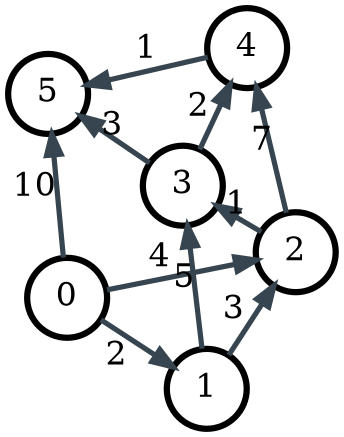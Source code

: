 digraph G{
	layout=neato;
	rankdir=LR;
	bgcolor=white;
	graph [ dpi = 300, splines=false, overlap=false, sep="+8" ]; 

	node [shape=circle, style=filled, fillcolor="#FFFFFF", fontcolor=black, fontsize=16, penwidth=3];
	edge [color="#36454F", fontcolor=black, fontsize=16, style=solid, penwidth=2.5];
	0;
	1;
	2;
	3;
	4;
	5;
	0 -> 1[label="2"];
	0 -> 2[label="4"];
	0 -> 5[label="10"];
	1 -> 2[label="3"];
	1 -> 3[label="5"];
	2 -> 3[label="1"];
	2 -> 4[label="7"];
	3 -> 4[label="2"];
	3 -> 5[label="3"];
	4 -> 5[label="1"];
}